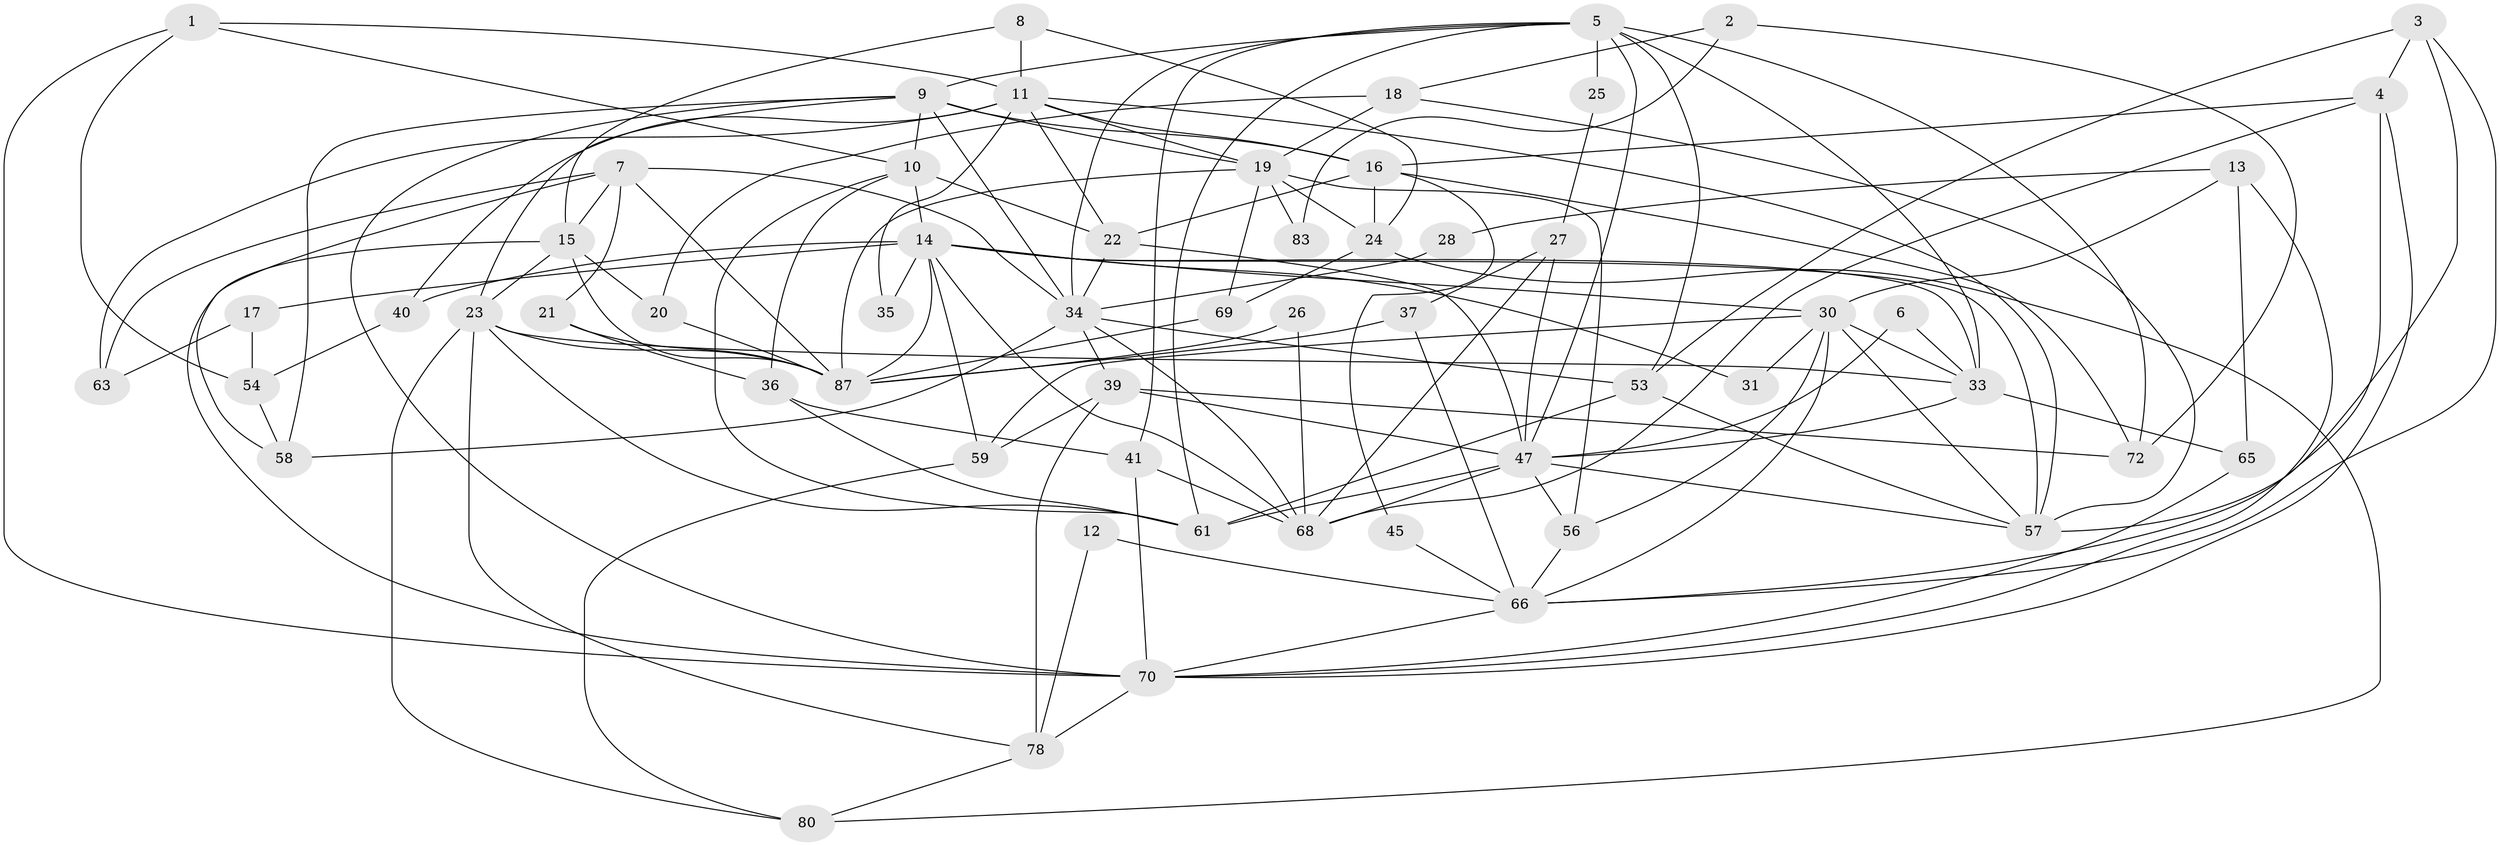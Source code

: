 // Generated by graph-tools (version 1.1) at 2025/24/03/03/25 07:24:02]
// undirected, 58 vertices, 144 edges
graph export_dot {
graph [start="1"]
  node [color=gray90,style=filled];
  1;
  2;
  3 [super="+29"];
  4 [super="+46"];
  5 [super="+64"];
  6;
  7 [super="+49"];
  8;
  9 [super="+38"];
  10 [super="+48"];
  11 [super="+55"];
  12;
  13;
  14 [super="+79"];
  15;
  16 [super="+43"];
  17;
  18 [super="+75"];
  19 [super="+32"];
  20;
  21 [super="+44"];
  22;
  23 [super="+76"];
  24 [super="+74"];
  25;
  26;
  27;
  28;
  30 [super="+52"];
  31;
  33 [super="+42"];
  34 [super="+82"];
  35;
  36 [super="+51"];
  37;
  39 [super="+50"];
  40;
  41 [super="+62"];
  45;
  47 [super="+60"];
  53 [super="+67"];
  54 [super="+77"];
  56;
  57 [super="+86"];
  58;
  59 [super="+84"];
  61 [super="+71"];
  63;
  65;
  66 [super="+88"];
  68 [super="+85"];
  69;
  70 [super="+73"];
  72;
  78 [super="+81"];
  80;
  83;
  87 [super="+89"];
  1 -- 11;
  1 -- 54;
  1 -- 70;
  1 -- 10;
  2 -- 18;
  2 -- 72;
  2 -- 83;
  3 -- 57;
  3 -- 53;
  3 -- 66;
  3 -- 4;
  4 -- 16 [weight=2];
  4 -- 66;
  4 -- 70;
  4 -- 68;
  5 -- 72;
  5 -- 53;
  5 -- 9;
  5 -- 47;
  5 -- 41;
  5 -- 33;
  5 -- 34;
  5 -- 25;
  5 -- 61;
  6 -- 33;
  6 -- 47;
  7 -- 63;
  7 -- 15;
  7 -- 34;
  7 -- 21;
  7 -- 58;
  7 -- 87;
  8 -- 15;
  8 -- 11;
  8 -- 24;
  9 -- 23;
  9 -- 19;
  9 -- 70;
  9 -- 58;
  9 -- 16;
  9 -- 10;
  9 -- 34;
  10 -- 14;
  10 -- 22;
  10 -- 61;
  10 -- 36;
  11 -- 35;
  11 -- 40;
  11 -- 63;
  11 -- 57;
  11 -- 22;
  11 -- 16;
  11 -- 19;
  12 -- 66;
  12 -- 78;
  13 -- 30;
  13 -- 65;
  13 -- 28;
  13 -- 70;
  14 -- 59;
  14 -- 17;
  14 -- 31;
  14 -- 35;
  14 -- 40;
  14 -- 57;
  14 -- 33;
  14 -- 30;
  14 -- 68;
  14 -- 87;
  15 -- 20;
  15 -- 70;
  15 -- 87;
  15 -- 23;
  16 -- 22;
  16 -- 45;
  16 -- 72;
  16 -- 24;
  17 -- 54;
  17 -- 63;
  18 -- 20;
  18 -- 57;
  18 -- 19;
  19 -- 56;
  19 -- 24;
  19 -- 69;
  19 -- 83;
  19 -- 87;
  20 -- 87;
  21 -- 87;
  21 -- 36;
  22 -- 47;
  22 -- 34;
  23 -- 61;
  23 -- 33;
  23 -- 78;
  23 -- 87;
  23 -- 80;
  24 -- 80;
  24 -- 69;
  25 -- 27;
  26 -- 87;
  26 -- 68;
  27 -- 37;
  27 -- 68;
  27 -- 47;
  28 -- 34;
  30 -- 57;
  30 -- 31;
  30 -- 33;
  30 -- 66;
  30 -- 56;
  30 -- 59;
  33 -- 47;
  33 -- 65;
  34 -- 58;
  34 -- 68;
  34 -- 53;
  34 -- 39;
  36 -- 61;
  36 -- 41;
  37 -- 66;
  37 -- 87;
  39 -- 47;
  39 -- 78;
  39 -- 72;
  39 -- 59;
  40 -- 54;
  41 -- 68;
  41 -- 70;
  45 -- 66;
  47 -- 68;
  47 -- 61 [weight=2];
  47 -- 56;
  47 -- 57;
  53 -- 57;
  53 -- 61;
  54 -- 58;
  56 -- 66;
  59 -- 80;
  65 -- 70;
  66 -- 70;
  69 -- 87;
  70 -- 78;
  78 -- 80;
}
